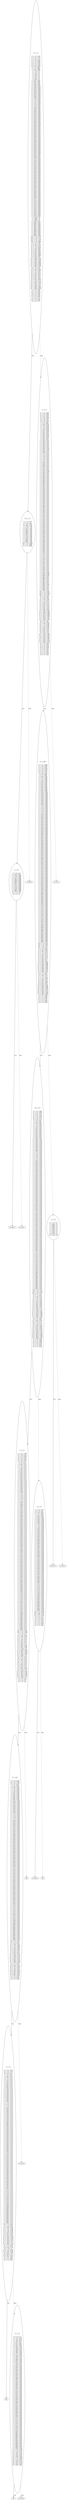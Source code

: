 digraph {
0 [label="s2 <= 1.5
--------------

s1 <= 1.0 : 0.787
s1 <= 2.5 : 0.819
s1 <= 3.5 : 0.777
s1 <= 4.5 : 0.797
s1 <= 5.5 : 0.769
s1 <= 6.5 : 0.897
s2 <= 1.5 : 0.568
s2 <= 3.5 : 0.702
s2 <= 4.5 : 0.823
s2 <= 5.5 : 0.824
s2 <= 6.5 : 0.897
t <= 0.5 : 0.897
t <= 1.5 : 0.898
t <= 39.0 : 0.899
t <= 76.5 : 0.9
t <= 77.5 : 0.9
t <= 78.5 : 0.9
t <= 79.5 : 0.9
t <= 80.5 : 0.9
t <= 81.5 : 0.9
t <= 82.5 : 0.9
t <= 83.5 : 0.9
t <= 84.5 : 0.9
t <= 85.5 : 0.901
t <= 86.5 : 0.901
t <= 87.5 : 0.901
t <= 88.5 : 0.901
t <= 89.5 : 0.901
t <= 124.5 : 0.901
t <= 159.5 : 0.901
t <= 160.5 : 0.902
t <= 161.5 : 0.902
t <= 162.5 : 0.902
t <= 163.5 : 0.902
t <= 164.5 : 0.902
t <= 165.5 : 0.902
t <= 166.5 : 0.902
t <= 167.5 : 0.903
t <= 168.5 : 0.903
t <= 169.5 : 0.903
t <= 170.5 : 0.902
t <= 171.5 : 0.902
t <= 172.5 : 0.902
t <= 173.5 : 0.902
t <= 174.5 : 0.903
t <= 175.5 : 0.903
t <= 176.5 : 0.901
t <= 177.5 : 0.901
t <= 212.0 : 0.901
t <= 246.5 : 0.901
t <= 247.5 : 0.901
t <= 248.5 : 0.902
t <= 249.5 : 0.902
t <= 250.5 : 0.902
t <= 251.5 : 0.902
t <= 252.5 : 0.902
t <= 253.5 : 0.902
t <= 254.5 : 0.902
t <= 255.5 : 0.903
t <= 256.5 : 0.903
t <= 257.5 : 0.903
t <= 258.5 : 0.902
t <= 259.5 : 0.902
t <= 260.5 : 0.903
t <= 261.5 : 0.903
t <= 262.5 : 0.903
t <= 263.5 : 0.903
t <= 264.5 : 0.901
t <= 265.5 : 0.901
t <= 297.5 : 0.902
t <= 329.5 : 0.902
t <= 330.5 : 0.902
t <= 331.5 : 0.902
t <= 332.5 : 0.902
t <= 333.5 : 0.902
t <= 334.5 : 0.902
t <= 335.5 : 0.902
t <= 336.5 : 0.902
t <= 337.5 : 0.903
t <= 338.5 : 0.903
t <= 339.5 : 0.903
t <= 340.5 : 0.902
t <= 341.5 : 0.902
t <= 342.5 : 0.902
t <= 343.5 : 0.903
t <= 344.5 : 0.903
t <= 345.5 : 0.903
t <= 346.5 : 0.902
t <= 347.5 : 0.902
t <= 348.5 : 0.902
t <= 349.5 : 0.903
t <= 350.5 : 0.903
t <= 351.5 : 0.903
t <= 352.5 : 0.901
t <= 353.5 : 0.901
t <= 385.0 : 0.901
t <= 416.5 : 0.901
t <= 417.5 : 0.902
t <= 418.5 : 0.902
t <= 419.5 : 0.902
t <= 420.5 : 0.902
t <= 421.5 : 0.902
t <= 422.5 : 0.902
t <= 423.5 : 0.903
t <= 424.5 : 0.903
t <= 425.5 : 0.903
t <= 426.5 : 0.903
t <= 427.5 : 0.903
t <= 428.5 : 0.903
t <= 429.5 : 0.903
t <= 430.5 : 0.903
t <= 431.5 : 0.903
t <= 432.5 : 0.903
t <= 433.5 : 0.903
t <= 434.5 : 0.902
t <= 435.5 : 0.903
t <= 436.5 : 0.903
t <= 437.5 : 0.903
t <= 438.5 : 0.903
t <= 439.5 : 0.903
t <= 440.5 : 0.901
t <= 441.5 : 0.901
t <= 470.5 : 0.902
t <= 499.5 : 0.902
t <= 500.5 : 0.902
t <= 501.5 : 0.902
t <= 502.5 : 0.902
t <= 503.5 : 0.902
t <= 504.5 : 0.902
t <= 505.5 : 0.902
t <= 506.5 : 0.903
t <= 507.5 : 0.903
t <= 508.5 : 0.903
t <= 509.5 : 0.903
t <= 510.5 : 0.902
t <= 511.5 : 0.902
t <= 512.5 : 0.903
t <= 513.5 : 0.903
t <= 514.5 : 0.903
t <= 515.5 : 0.903
t <= 516.5 : 0.902
t <= 517.5 : 0.903
t <= 518.5 : 0.903
t <= 519.5 : 0.903
t <= 520.5 : 0.903
t <= 521.5 : 0.903
t <= 522.5 : 0.902
t <= 523.5 : 0.902
t <= 524.5 : 0.902
t <= 525.5 : 0.902
t <= 526.5 : 0.902
t <= 527.5 : 0.902
t <= 528.5 : 0.9
t <= 529.5 : 0.9
t <= 558.0 : 0.9
t <= 586.5 : 0.9
t <= 587.5 : 0.901
t <= 588.5 : 0.901
t <= 589.5 : 0.901
t <= 590.5 : 0.902
t <= 591.5 : 0.902
t <= 592.5 : 0.902
t <= 593.5 : 0.902
t <= 594.5 : 0.903
t <= 595.5 : 0.902
t <= 596.5 : 0.903
t <= 597.5 : 0.903
t <= 598.5 : 0.902
t <= 599.5 : 0.902
t <= 600.5 : 0.903
w12 <= 0.5 : 0.706
w12 <= 2.0 : 0.757
w12 <= 4.0 : 0.702
w21 <= 0.5 : 0.795
w21 <= 2.0 : 0.852
w21 <= 4.0 : 0.859
x1 <= 0.5 : 0.736
x1 <= 1.5 : 0.755
x1 <= 39.0 : 0.769
x1 <= 76.5 : 0.813
x1 <= 77.5 : 0.819
x1 <= 78.5 : 0.825
x1 <= 79.5 : 0.831
x1 <= 80.5 : 0.835
x1 <= 81.5 : 0.839
x1 <= 82.5 : 0.843
x1 <= 83.5 : 0.846
x1 <= 84.5 : 0.849
x1 <= 85.5 : 0.868
x1 <= 86.5 : 0.87
x1 <= 123.0 : 0.872
x1 <= 159.5 : 0.876
x1 <= 160.5 : 0.879
x1 <= 161.5 : 0.881
x1 <= 162.5 : 0.883
x1 <= 163.5 : 0.883
x1 <= 164.5 : 0.882
x1 <= 165.5 : 0.878
x1 <= 166.5 : 0.855
x2 <= 0.5 : 0.751
x2 <= 1.5 : 0.761
x2 <= 39.0 : 0.768
x2 <= 76.5 : 0.808
x2 <= 77.5 : 0.812
x2 <= 78.5 : 0.814
x2 <= 79.5 : 0.815
x2 <= 80.5 : 0.815
x2 <= 81.5 : 0.815
x2 <= 82.5 : 0.814
x2 <= 83.5 : 0.811
x2 <= 84.5 : 0.808
x2 <= 122.0 : 0.873
x2 <= 159.5 : 0.875
x2 <= 160.5 : 0.875
x2 <= 161.5 : 0.875
x2 <= 162.5 : 0.873
x2 <= 163.5 : 0.87
x2 <= 164.5 : 0.865
x2 <= 165.5 : 0.854
x2 <= 166.5 : 0.818
y1 <= 0.5 : 0.835
y1 <= 1.5 : 0.83
y1 <= 2.5 : 0.792
y2 <= 0.5 : 0.835
y2 <= 1.5 : 0.83
y2 <= 2.5 : 0.792
z1 <= 0.5 : 0.801
z1 <= 1.5 : 0.794
z1 <= 2.5 : 0.71
z2 <= 0.5 : 0.801
z2 <= 1.5 : 0.794
z2 <= 2.5 : 0.71"];
1 [label="w12 <= 2.5
--------------

s1 <= 1.0 : 0.676
s1 <= 2.5 : 1.0
s1 <= 4.5 : 0.698
t <= 44.0 : 1.475
t <= 129.0 : 1.488
t <= 173.0 : 1.49
t <= 217.0 : 1.491
t <= 261.0 : 1.491
t <= 302.0 : 1.492
t <= 343.0 : 1.492
t <= 349.0 : 1.492
t <= 390.0 : 1.492
t <= 431.0 : 1.492
t <= 437.0 : 1.492
t <= 475.0 : 1.492
t <= 513.0 : 1.492
t <= 519.0 : 1.492
t <= 525.0 : 1.492
t <= 563.0 : 1.492
t <= 599.5 : 1.492
w12 <= 2.5 : 0.493
w21 <= 0.5 : 0.698
z1 <= 1.5 : 0.698
z2 <= 1.5 : 0.698"];
2 [label="s1 <= 3.0
--------------

s1 <= 3.0 : 0.0
t <= 44.0 : 0.971
t <= 129.0 : 0.993
t <= 173.0 : 0.996
t <= 217.0 : 0.997
t <= 261.0 : 0.998
t <= 302.0 : 0.998
t <= 343.0 : 0.998
t <= 349.0 : 0.999
t <= 390.0 : 0.999
t <= 431.0 : 0.999
t <= 437.0 : 0.999
t <= 475.0 : 0.999
t <= 513.0 : 0.999
t <= 519.0 : 0.999
t <= 525.0 : 0.999
t <= 563.0 : 0.999
t <= 599.5 : 0.999
w21 <= 0.5 : 0.0
z1 <= 1.5 : 0.0
z2 <= 1.5 : 0.0"];
3 [label="snd_idle12"];
2 -> 3 [label="True"];
4 [label="rec_req21"];
2 -> 4 [style="dashed", label="False"];
1 -> 2 [label="True"];
5 [label="rec_idle12"];
1 -> 5 [style="dashed", label="False"];
0 -> 1 [label="True"];
6 [label="y1 <= 2.5
--------------

s1 <= 2.5 : 0.495
s1 <= 3.5 : 0.467
s1 <= 4.5 : 0.464
s1 <= 5.5 : 0.417
s1 <= 6.5 : 0.504
s2 <= 3.5 : 0.496
s2 <= 4.5 : 0.49
s2 <= 5.5 : 0.45
s2 <= 6.5 : 0.504
t <= 0.5 : 0.507
t <= 1.5 : 0.506
t <= 39.0 : 0.506
t <= 76.5 : 0.506
t <= 77.5 : 0.506
t <= 78.5 : 0.506
t <= 79.5 : 0.506
t <= 80.5 : 0.506
t <= 81.5 : 0.506
t <= 82.5 : 0.505
t <= 83.5 : 0.505
t <= 84.5 : 0.505
t <= 85.5 : 0.506
t <= 86.5 : 0.506
t <= 87.5 : 0.506
t <= 88.5 : 0.507
t <= 89.5 : 0.507
t <= 124.5 : 0.507
t <= 159.5 : 0.507
t <= 160.5 : 0.507
t <= 161.5 : 0.507
t <= 162.5 : 0.507
t <= 163.5 : 0.507
t <= 164.5 : 0.507
t <= 165.5 : 0.507
t <= 166.5 : 0.506
t <= 167.5 : 0.507
t <= 168.5 : 0.507
t <= 169.5 : 0.507
t <= 170.5 : 0.507
t <= 171.5 : 0.507
t <= 172.5 : 0.507
t <= 173.5 : 0.507
t <= 174.5 : 0.507
t <= 175.5 : 0.507
t <= 176.5 : 0.507
t <= 177.5 : 0.507
t <= 212.0 : 0.507
t <= 246.5 : 0.507
t <= 247.5 : 0.507
t <= 248.5 : 0.507
t <= 249.5 : 0.507
t <= 250.5 : 0.507
t <= 251.5 : 0.507
t <= 252.5 : 0.507
t <= 253.5 : 0.507
t <= 254.5 : 0.506
t <= 255.5 : 0.507
t <= 256.5 : 0.507
t <= 257.5 : 0.507
t <= 258.5 : 0.507
t <= 259.5 : 0.507
t <= 260.5 : 0.507
t <= 261.5 : 0.507
t <= 262.5 : 0.507
t <= 263.5 : 0.507
t <= 264.5 : 0.507
t <= 265.5 : 0.507
t <= 297.5 : 0.507
t <= 329.5 : 0.507
t <= 330.5 : 0.507
t <= 331.5 : 0.507
t <= 332.5 : 0.507
t <= 333.5 : 0.507
t <= 334.5 : 0.507
t <= 335.5 : 0.507
t <= 336.5 : 0.507
t <= 337.5 : 0.507
t <= 338.5 : 0.507
t <= 339.5 : 0.507
t <= 340.5 : 0.507
t <= 341.5 : 0.507
t <= 342.5 : 0.507
t <= 343.5 : 0.507
t <= 344.5 : 0.507
t <= 345.5 : 0.507
t <= 346.5 : 0.507
t <= 347.5 : 0.507
t <= 348.5 : 0.507
t <= 349.5 : 0.507
t <= 350.5 : 0.507
t <= 351.5 : 0.507
t <= 352.5 : 0.507
t <= 353.5 : 0.507
t <= 385.0 : 0.507
t <= 416.5 : 0.507
t <= 417.5 : 0.507
t <= 418.5 : 0.507
t <= 419.5 : 0.507
t <= 420.5 : 0.507
t <= 421.5 : 0.507
t <= 422.5 : 0.507
t <= 423.5 : 0.507
t <= 424.5 : 0.507
t <= 425.5 : 0.507
t <= 426.5 : 0.507
t <= 427.5 : 0.507
t <= 428.5 : 0.507
t <= 429.5 : 0.507
t <= 430.5 : 0.507
t <= 431.5 : 0.507
t <= 432.5 : 0.507
t <= 433.5 : 0.507
t <= 434.5 : 0.507
t <= 435.5 : 0.507
t <= 436.5 : 0.507
t <= 437.5 : 0.507
t <= 438.5 : 0.507
t <= 439.5 : 0.507
t <= 440.5 : 0.507
t <= 441.5 : 0.507
t <= 470.5 : 0.507
t <= 499.5 : 0.507
t <= 500.5 : 0.507
t <= 501.5 : 0.507
t <= 502.5 : 0.507
t <= 503.5 : 0.507
t <= 504.5 : 0.507
t <= 505.5 : 0.507
t <= 506.5 : 0.507
t <= 507.5 : 0.507
t <= 508.5 : 0.507
t <= 509.5 : 0.507
t <= 510.5 : 0.507
t <= 511.5 : 0.507
t <= 512.5 : 0.507
t <= 513.5 : 0.507
t <= 514.5 : 0.507
t <= 515.5 : 0.507
t <= 516.5 : 0.507
t <= 517.5 : 0.507
t <= 518.5 : 0.507
t <= 519.5 : 0.507
t <= 520.5 : 0.507
t <= 521.5 : 0.507
t <= 522.5 : 0.507
t <= 523.5 : 0.507
t <= 524.5 : 0.507
t <= 525.5 : 0.507
t <= 526.5 : 0.507
t <= 527.5 : 0.507
t <= 528.5 : 0.506
t <= 529.5 : 0.506
t <= 558.0 : 0.506
t <= 586.5 : 0.506
t <= 587.5 : 0.507
t <= 588.5 : 0.507
t <= 589.5 : 0.507
t <= 590.5 : 0.507
t <= 591.5 : 0.507
t <= 592.5 : 0.507
t <= 593.5 : 0.507
t <= 594.5 : 0.507
t <= 595.5 : 0.506
t <= 596.5 : 0.507
t <= 597.5 : 0.507
t <= 598.5 : 0.507
t <= 599.5 : 0.507
t <= 600.5 : 0.507
w12 <= 0.5 : 0.391
w12 <= 2.0 : 0.504
w21 <= 0.5 : 0.446
w21 <= 2.0 : 0.476
w21 <= 4.0 : 0.481
x1 <= 0.5 : 0.424
x1 <= 1.5 : 0.428
x1 <= 39.0 : 0.43
x1 <= 76.5 : 0.469
x1 <= 77.5 : 0.471
x1 <= 78.5 : 0.473
x1 <= 79.5 : 0.474
x1 <= 80.5 : 0.475
x1 <= 81.5 : 0.476
x1 <= 82.5 : 0.476
x1 <= 83.5 : 0.476
x1 <= 84.5 : 0.475
x1 <= 85.5 : 0.493
x1 <= 86.5 : 0.493
x1 <= 123.0 : 0.494
x1 <= 159.5 : 0.495
x1 <= 160.5 : 0.496
x1 <= 161.5 : 0.496
x1 <= 162.5 : 0.495
x1 <= 163.5 : 0.493
x1 <= 164.5 : 0.49
x1 <= 165.5 : 0.484
x1 <= 166.5 : 0.457
x2 <= 0.5 : 0.447
x2 <= 1.5 : 0.441
x2 <= 39.0 : 0.434
x2 <= 76.5 : 0.466
x2 <= 77.5 : 0.463
x2 <= 78.5 : 0.459
x2 <= 79.5 : 0.455
x2 <= 80.5 : 0.452
x2 <= 81.5 : 0.447
x2 <= 82.5 : 0.442
x2 <= 83.5 : 0.437
x2 <= 84.5 : 0.43
x2 <= 122.0 : 0.496
x2 <= 159.5 : 0.495
x2 <= 160.5 : 0.493
x2 <= 161.5 : 0.49
x2 <= 162.5 : 0.486
x2 <= 163.5 : 0.481
x2 <= 164.5 : 0.473
x2 <= 165.5 : 0.459
x2 <= 166.5 : 0.418
y1 <= 0.5 : 0.444
y1 <= 1.5 : 0.435
y1 <= 2.5 : 0.39
y2 <= 0.5 : 0.444
y2 <= 1.5 : 0.435
y2 <= 2.5 : 0.39
z1 <= 0.5 : 0.451
z1 <= 1.5 : 0.447
z1 <= 2.5 : 0.39
z2 <= 0.5 : 0.451
z2 <= 1.5 : 0.447
z2 <= 2.5 : 0.39"];
7 [label="x2 <= 166.5
--------------

s1 <= 2.5 : 0.386
s1 <= 3.5 : 0.363
s1 <= 4.5 : 0.367
s1 <= 5.5 : 0.334
s1 <= 6.5 : 0.393
s2 <= 3.5 : 0.387
s2 <= 4.5 : 0.394
s2 <= 5.5 : 0.37
s2 <= 6.5 : 0.393
t <= 0.5 : 0.396
t <= 1.5 : 0.396
t <= 39.0 : 0.395
t <= 76.5 : 0.396
t <= 77.5 : 0.396
t <= 78.5 : 0.396
t <= 79.5 : 0.395
t <= 80.5 : 0.395
t <= 81.5 : 0.395
t <= 82.5 : 0.395
t <= 83.5 : 0.395
t <= 84.5 : 0.395
t <= 85.5 : 0.396
t <= 86.5 : 0.396
t <= 87.5 : 0.396
t <= 88.5 : 0.396
t <= 89.5 : 0.396
t <= 124.5 : 0.396
t <= 159.5 : 0.396
t <= 160.5 : 0.396
t <= 161.5 : 0.396
t <= 162.5 : 0.396
t <= 163.5 : 0.396
t <= 164.5 : 0.396
t <= 165.5 : 0.396
t <= 166.5 : 0.396
t <= 167.5 : 0.396
t <= 168.5 : 0.396
t <= 169.5 : 0.396
t <= 170.5 : 0.396
t <= 171.5 : 0.396
t <= 172.5 : 0.396
t <= 173.5 : 0.396
t <= 174.5 : 0.396
t <= 175.5 : 0.396
t <= 176.5 : 0.396
t <= 177.5 : 0.396
t <= 212.0 : 0.396
t <= 246.5 : 0.396
t <= 247.5 : 0.396
t <= 248.5 : 0.396
t <= 249.5 : 0.396
t <= 250.5 : 0.396
t <= 251.5 : 0.396
t <= 252.5 : 0.396
t <= 253.5 : 0.396
t <= 254.5 : 0.396
t <= 255.5 : 0.396
t <= 256.5 : 0.396
t <= 257.5 : 0.396
t <= 258.5 : 0.396
t <= 259.5 : 0.396
t <= 260.5 : 0.396
t <= 261.5 : 0.396
t <= 262.5 : 0.396
t <= 263.5 : 0.396
t <= 264.5 : 0.396
t <= 265.5 : 0.396
t <= 297.5 : 0.396
t <= 329.5 : 0.396
t <= 330.5 : 0.396
t <= 331.5 : 0.396
t <= 332.5 : 0.396
t <= 333.5 : 0.396
t <= 334.5 : 0.396
t <= 335.5 : 0.396
t <= 336.5 : 0.396
t <= 337.5 : 0.396
t <= 338.5 : 0.396
t <= 339.5 : 0.396
t <= 340.5 : 0.396
t <= 341.5 : 0.396
t <= 342.5 : 0.396
t <= 343.5 : 0.396
t <= 344.5 : 0.396
t <= 345.5 : 0.396
t <= 346.5 : 0.396
t <= 347.5 : 0.396
t <= 348.5 : 0.396
t <= 349.5 : 0.396
t <= 350.5 : 0.396
t <= 351.5 : 0.396
t <= 352.5 : 0.396
t <= 353.5 : 0.396
t <= 385.0 : 0.396
t <= 416.5 : 0.396
t <= 417.5 : 0.396
t <= 418.5 : 0.396
t <= 419.5 : 0.396
t <= 420.5 : 0.396
t <= 421.5 : 0.396
t <= 422.5 : 0.396
t <= 423.5 : 0.396
t <= 424.5 : 0.396
t <= 425.5 : 0.396
t <= 426.5 : 0.396
t <= 427.5 : 0.396
t <= 428.5 : 0.396
t <= 429.5 : 0.396
t <= 430.5 : 0.396
t <= 431.5 : 0.396
t <= 432.5 : 0.396
t <= 433.5 : 0.396
t <= 434.5 : 0.396
t <= 435.5 : 0.396
t <= 436.5 : 0.396
t <= 437.5 : 0.396
t <= 438.5 : 0.396
t <= 439.5 : 0.396
t <= 440.5 : 0.396
t <= 441.5 : 0.396
t <= 470.5 : 0.396
t <= 499.5 : 0.396
t <= 500.5 : 0.396
t <= 501.5 : 0.396
t <= 502.5 : 0.396
t <= 503.5 : 0.396
t <= 504.5 : 0.396
t <= 505.5 : 0.396
t <= 506.5 : 0.396
t <= 507.5 : 0.396
t <= 508.5 : 0.396
t <= 509.5 : 0.396
t <= 510.5 : 0.396
t <= 511.5 : 0.396
t <= 512.5 : 0.396
t <= 513.5 : 0.396
t <= 514.5 : 0.396
t <= 515.5 : 0.396
t <= 516.5 : 0.396
t <= 517.5 : 0.396
t <= 518.5 : 0.396
t <= 519.5 : 0.396
t <= 520.5 : 0.396
t <= 521.5 : 0.396
t <= 522.5 : 0.396
t <= 523.5 : 0.396
t <= 524.5 : 0.396
t <= 525.5 : 0.396
t <= 526.5 : 0.396
t <= 527.5 : 0.396
t <= 528.5 : 0.396
t <= 529.5 : 0.396
t <= 558.0 : 0.396
t <= 586.5 : 0.396
t <= 587.5 : 0.396
t <= 588.5 : 0.396
t <= 589.5 : 0.396
t <= 590.5 : 0.396
t <= 591.5 : 0.396
t <= 592.5 : 0.396
t <= 593.5 : 0.396
t <= 594.5 : 0.396
t <= 595.5 : 0.396
t <= 596.5 : 0.396
t <= 597.5 : 0.396
t <= 598.5 : 0.396
t <= 599.5 : 0.396
t <= 600.5 : 0.396
w12 <= 0.5 : 0.321
w12 <= 2.0 : 0.393
w21 <= 0.5 : 0.36
w21 <= 2.0 : 0.371
w21 <= 4.0 : 0.375
x1 <= 0.5 : 0.336
x1 <= 1.5 : 0.336
x1 <= 39.0 : 0.335
x1 <= 76.5 : 0.372
x1 <= 77.5 : 0.373
x1 <= 78.5 : 0.374
x1 <= 79.5 : 0.374
x1 <= 80.5 : 0.374
x1 <= 81.5 : 0.374
x1 <= 82.5 : 0.373
x1 <= 83.5 : 0.372
x1 <= 84.5 : 0.37
x1 <= 85.5 : 0.387
x1 <= 86.5 : 0.388
x1 <= 123.0 : 0.388
x1 <= 159.5 : 0.388
x1 <= 160.5 : 0.388
x1 <= 161.5 : 0.387
x1 <= 162.5 : 0.386
x1 <= 163.5 : 0.384
x1 <= 164.5 : 0.38
x1 <= 165.5 : 0.373
x1 <= 166.5 : 0.345
x2 <= 0.5 : 0.361
x2 <= 1.5 : 0.352
x2 <= 39.0 : 0.341
x2 <= 76.5 : 0.37
x2 <= 77.5 : 0.365
x2 <= 78.5 : 0.359
x2 <= 79.5 : 0.355
x2 <= 80.5 : 0.35
x2 <= 81.5 : 0.344
x2 <= 82.5 : 0.338
x2 <= 83.5 : 0.331
x2 <= 84.5 : 0.324
x2 <= 122.0 : 0.391
x2 <= 159.5 : 0.388
x2 <= 160.5 : 0.386
x2 <= 161.5 : 0.382
x2 <= 162.5 : 0.378
x2 <= 163.5 : 0.372
x2 <= 164.5 : 0.363
x2 <= 165.5 : 0.348
x2 <= 166.5 : 0.306
y1 <= 0.5 : 0.388
y1 <= 1.5 : 0.392
y2 <= 0.5 : 0.388
y2 <= 1.5 : 0.392
z1 <= 0.5 : 0.374
z1 <= 1.5 : 0.386
z2 <= 0.5 : 0.374
z2 <= 1.5 : 0.386"];
8 [label="w12 <= 0.5
--------------

s1 <= 2.5 : 0.285
s1 <= 3.5 : 0.269
s1 <= 4.5 : 0.247
s1 <= 5.5 : 0.253
s1 <= 6.5 : 0.29
s2 <= 3.5 : 0.285
s2 <= 4.5 : 0.278
s2 <= 5.5 : 0.274
s2 <= 6.5 : 0.29
t <= 0.5 : 0.291
t <= 1.5 : 0.291
t <= 39.0 : 0.291
t <= 76.5 : 0.291
t <= 77.5 : 0.291
t <= 78.5 : 0.291
t <= 79.5 : 0.291
t <= 80.5 : 0.291
t <= 81.5 : 0.291
t <= 82.5 : 0.291
t <= 83.5 : 0.291
t <= 84.5 : 0.291
t <= 85.5 : 0.291
t <= 86.5 : 0.291
t <= 87.5 : 0.291
t <= 88.5 : 0.291
t <= 89.5 : 0.291
t <= 124.5 : 0.291
t <= 159.5 : 0.292
t <= 160.5 : 0.292
t <= 161.5 : 0.292
t <= 162.5 : 0.292
t <= 163.5 : 0.292
t <= 164.5 : 0.291
t <= 165.5 : 0.291
t <= 166.5 : 0.292
t <= 167.5 : 0.292
t <= 168.5 : 0.292
t <= 169.5 : 0.292
t <= 170.5 : 0.291
t <= 171.5 : 0.291
t <= 172.5 : 0.291
t <= 173.5 : 0.292
t <= 174.5 : 0.292
t <= 175.5 : 0.292
t <= 176.5 : 0.292
t <= 177.5 : 0.292
t <= 212.0 : 0.292
t <= 246.5 : 0.291
t <= 247.5 : 0.292
t <= 248.5 : 0.292
t <= 249.5 : 0.292
t <= 250.5 : 0.292
t <= 251.5 : 0.292
t <= 252.5 : 0.291
t <= 253.5 : 0.291
t <= 254.5 : 0.291
t <= 255.5 : 0.291
t <= 256.5 : 0.291
t <= 257.5 : 0.292
t <= 258.5 : 0.292
t <= 259.5 : 0.292
t <= 260.5 : 0.292
t <= 261.5 : 0.291
t <= 262.5 : 0.291
t <= 263.5 : 0.291
t <= 264.5 : 0.291
t <= 265.5 : 0.291
t <= 297.5 : 0.291
t <= 329.5 : 0.292
t <= 330.5 : 0.292
t <= 331.5 : 0.292
t <= 332.5 : 0.292
t <= 333.5 : 0.292
t <= 334.5 : 0.291
t <= 335.5 : 0.292
t <= 336.5 : 0.292
t <= 337.5 : 0.292
t <= 338.5 : 0.292
t <= 339.5 : 0.292
t <= 340.5 : 0.292
t <= 341.5 : 0.292
t <= 342.5 : 0.291
t <= 343.5 : 0.292
t <= 344.5 : 0.292
t <= 345.5 : 0.292
t <= 346.5 : 0.292
t <= 347.5 : 0.292
t <= 348.5 : 0.292
t <= 349.5 : 0.292
t <= 350.5 : 0.292
t <= 351.5 : 0.292
t <= 352.5 : 0.292
t <= 353.5 : 0.292
t <= 385.0 : 0.292
t <= 416.5 : 0.292
t <= 417.5 : 0.292
t <= 418.5 : 0.292
t <= 419.5 : 0.292
t <= 420.5 : 0.292
t <= 421.5 : 0.292
t <= 422.5 : 0.292
t <= 423.5 : 0.292
t <= 424.5 : 0.292
t <= 425.5 : 0.291
t <= 426.5 : 0.292
t <= 427.5 : 0.292
t <= 428.5 : 0.292
t <= 429.5 : 0.292
t <= 430.5 : 0.292
t <= 431.5 : 0.291
t <= 432.5 : 0.291
t <= 433.5 : 0.292
t <= 434.5 : 0.292
t <= 435.5 : 0.292
t <= 436.5 : 0.292
t <= 437.5 : 0.291
t <= 438.5 : 0.291
t <= 439.5 : 0.291
t <= 440.5 : 0.291
t <= 441.5 : 0.291
t <= 470.5 : 0.291
t <= 499.5 : 0.291
t <= 500.5 : 0.291
t <= 501.5 : 0.291
t <= 502.5 : 0.291
t <= 503.5 : 0.292
t <= 504.5 : 0.291
t <= 505.5 : 0.292
t <= 506.5 : 0.292
t <= 507.5 : 0.292
t <= 508.5 : 0.292
t <= 509.5 : 0.292
t <= 510.5 : 0.292
t <= 511.5 : 0.292
t <= 512.5 : 0.292
t <= 513.5 : 0.292
t <= 514.5 : 0.292
t <= 515.5 : 0.292
t <= 516.5 : 0.292
t <= 517.5 : 0.292
t <= 518.5 : 0.292
t <= 519.5 : 0.292
t <= 520.5 : 0.292
t <= 521.5 : 0.292
t <= 522.5 : 0.292
t <= 523.5 : 0.292
t <= 524.5 : 0.292
t <= 525.5 : 0.291
t <= 526.5 : 0.291
t <= 527.5 : 0.291
t <= 528.5 : 0.291
t <= 529.5 : 0.291
t <= 558.0 : 0.291
t <= 586.5 : 0.291
t <= 587.5 : 0.291
t <= 588.5 : 0.291
t <= 589.5 : 0.292
t <= 590.5 : 0.292
t <= 591.5 : 0.292
t <= 592.5 : 0.291
t <= 593.5 : 0.292
t <= 594.5 : 0.292
t <= 595.5 : 0.291
t <= 596.5 : 0.291
t <= 597.5 : 0.291
t <= 598.5 : 0.291
t <= 599.5 : 0.292
t <= 600.5 : 0.292
w12 <= 0.5 : 0.247
w12 <= 2.0 : 0.29
w21 <= 0.5 : 0.266
w21 <= 2.0 : 0.274
w21 <= 4.0 : 0.277
x1 <= 0.5 : 0.253
x1 <= 1.5 : 0.252
x1 <= 39.0 : 0.25
x1 <= 76.5 : 0.279
x1 <= 77.5 : 0.28
x1 <= 78.5 : 0.281
x1 <= 79.5 : 0.281
x1 <= 80.5 : 0.282
x1 <= 81.5 : 0.282
x1 <= 82.5 : 0.282
x1 <= 83.5 : 0.282
x1 <= 84.5 : 0.281
x1 <= 85.5 : 0.276
x1 <= 86.5 : 0.277
x1 <= 123.0 : 0.278
x1 <= 159.5 : 0.28
x1 <= 160.5 : 0.282
x1 <= 161.5 : 0.284
x1 <= 162.5 : 0.286
x1 <= 163.5 : 0.287
x1 <= 164.5 : 0.289
x1 <= 165.5 : 0.29
x2 <= 0.5 : 0.268
x2 <= 1.5 : 0.261
x2 <= 39.0 : 0.253
x2 <= 76.5 : 0.277
x2 <= 77.5 : 0.275
x2 <= 78.5 : 0.272
x2 <= 79.5 : 0.27
x2 <= 80.5 : 0.268
x2 <= 81.5 : 0.265
x2 <= 82.5 : 0.262
x2 <= 83.5 : 0.258
x2 <= 84.5 : 0.254
x2 <= 122.0 : 0.278
x2 <= 159.5 : 0.28
x2 <= 160.5 : 0.282
x2 <= 161.5 : 0.284
x2 <= 162.5 : 0.286
x2 <= 163.5 : 0.287
x2 <= 164.5 : 0.289
x2 <= 165.5 : 0.29
y1 <= 0.5 : 0.286
y1 <= 1.5 : 0.289
y2 <= 0.5 : 0.286
y2 <= 1.5 : 0.289
z1 <= 0.5 : 0.276
z1 <= 1.5 : 0.284
z2 <= 0.5 : 0.276
z2 <= 1.5 : 0.284"];
9 [label="s1 <= 4.5
--------------

s1 <= 2.5 : 0.206
s1 <= 3.5 : 0.191
s1 <= 4.5 : 0.182
s1 <= 5.5 : 0.205
s2 <= 3.5 : 0.207
s2 <= 4.5 : 0.212
s2 <= 5.5 : 0.202
s2 <= 6.5 : 0.211
t <= 0.5 : 0.212
t <= 1.5 : 0.212
t <= 39.0 : 0.212
t <= 76.5 : 0.212
t <= 77.5 : 0.212
t <= 78.5 : 0.212
t <= 79.5 : 0.212
t <= 80.5 : 0.212
t <= 81.5 : 0.212
t <= 82.5 : 0.212
t <= 83.5 : 0.212
t <= 84.5 : 0.212
t <= 85.5 : 0.212
t <= 86.5 : 0.212
t <= 87.5 : 0.212
t <= 88.5 : 0.212
t <= 89.5 : 0.212
t <= 124.5 : 0.212
t <= 159.5 : 0.212
t <= 160.5 : 0.212
t <= 161.5 : 0.212
t <= 162.5 : 0.212
t <= 163.5 : 0.212
t <= 164.5 : 0.212
t <= 165.5 : 0.212
t <= 166.5 : 0.212
t <= 167.5 : 0.212
t <= 168.5 : 0.212
t <= 169.5 : 0.212
t <= 170.5 : 0.212
t <= 171.5 : 0.212
t <= 172.5 : 0.212
t <= 173.5 : 0.212
t <= 174.5 : 0.212
t <= 175.5 : 0.212
t <= 176.5 : 0.212
t <= 177.5 : 0.212
t <= 212.0 : 0.212
t <= 246.5 : 0.212
t <= 247.5 : 0.212
t <= 248.5 : 0.212
t <= 249.5 : 0.212
t <= 250.5 : 0.212
t <= 251.5 : 0.212
t <= 252.5 : 0.212
t <= 253.5 : 0.212
t <= 254.5 : 0.212
t <= 255.5 : 0.212
t <= 256.5 : 0.212
t <= 257.5 : 0.212
t <= 258.5 : 0.212
t <= 259.5 : 0.212
t <= 260.5 : 0.212
t <= 261.5 : 0.212
t <= 262.5 : 0.212
t <= 263.5 : 0.212
t <= 264.5 : 0.212
t <= 265.5 : 0.212
t <= 297.5 : 0.212
t <= 329.5 : 0.212
t <= 330.5 : 0.212
t <= 331.5 : 0.212
t <= 332.5 : 0.212
t <= 333.5 : 0.212
t <= 334.5 : 0.212
t <= 335.5 : 0.212
t <= 336.5 : 0.212
t <= 337.5 : 0.212
t <= 338.5 : 0.212
t <= 339.5 : 0.212
t <= 340.5 : 0.212
t <= 341.5 : 0.212
t <= 342.5 : 0.212
t <= 343.5 : 0.212
t <= 344.5 : 0.212
t <= 345.5 : 0.212
t <= 346.5 : 0.212
t <= 347.5 : 0.212
t <= 348.5 : 0.212
t <= 349.5 : 0.212
t <= 350.5 : 0.212
t <= 351.5 : 0.212
t <= 352.5 : 0.212
t <= 353.5 : 0.212
t <= 385.0 : 0.212
t <= 416.5 : 0.212
t <= 417.5 : 0.212
t <= 418.5 : 0.212
t <= 419.5 : 0.212
t <= 420.5 : 0.212
t <= 421.5 : 0.212
t <= 422.5 : 0.212
t <= 423.5 : 0.212
t <= 424.5 : 0.212
t <= 425.5 : 0.212
t <= 426.5 : 0.212
t <= 427.5 : 0.212
t <= 428.5 : 0.212
t <= 429.5 : 0.212
t <= 430.5 : 0.212
t <= 431.5 : 0.212
t <= 432.5 : 0.212
t <= 433.5 : 0.212
t <= 434.5 : 0.212
t <= 435.5 : 0.212
t <= 436.5 : 0.212
t <= 437.5 : 0.212
t <= 438.5 : 0.212
t <= 439.5 : 0.212
t <= 440.5 : 0.212
t <= 441.5 : 0.212
t <= 470.5 : 0.212
t <= 499.5 : 0.212
t <= 500.5 : 0.212
t <= 501.5 : 0.212
t <= 502.5 : 0.212
t <= 503.5 : 0.212
t <= 504.5 : 0.212
t <= 505.5 : 0.212
t <= 506.5 : 0.212
t <= 507.5 : 0.212
t <= 508.5 : 0.212
t <= 509.5 : 0.212
t <= 510.5 : 0.212
t <= 511.5 : 0.212
t <= 512.5 : 0.212
t <= 513.5 : 0.212
t <= 514.5 : 0.212
t <= 515.5 : 0.212
t <= 516.5 : 0.212
t <= 517.5 : 0.212
t <= 518.5 : 0.212
t <= 519.5 : 0.212
t <= 520.5 : 0.212
t <= 521.5 : 0.212
t <= 522.5 : 0.212
t <= 523.5 : 0.212
t <= 524.5 : 0.212
t <= 525.5 : 0.212
t <= 526.5 : 0.212
t <= 527.5 : 0.212
t <= 528.5 : 0.212
t <= 529.5 : 0.212
t <= 558.0 : 0.212
t <= 586.5 : 0.212
t <= 587.5 : 0.212
t <= 588.5 : 0.212
t <= 589.5 : 0.212
t <= 590.5 : 0.212
t <= 591.5 : 0.212
t <= 592.5 : 0.212
t <= 593.5 : 0.212
t <= 594.5 : 0.212
t <= 595.5 : 0.212
t <= 596.5 : 0.212
t <= 597.5 : 0.212
t <= 598.5 : 0.212
t <= 599.5 : 0.212
t <= 600.5 : 0.212
w21 <= 0.5 : 0.193
w21 <= 2.0 : 0.196
w21 <= 4.0 : 0.199
x1 <= 0.5 : 0.2
x1 <= 1.5 : 0.194
x1 <= 39.0 : 0.188
x1 <= 76.5 : 0.212
x1 <= 77.5 : 0.212
x1 <= 78.5 : 0.212
x1 <= 79.5 : 0.212
x1 <= 80.5 : 0.212
x1 <= 81.5 : 0.212
x1 <= 82.5 : 0.211
x1 <= 83.5 : 0.21
x1 <= 84.5 : 0.209
x1 <= 85.5 : 0.198
x1 <= 86.5 : 0.199
x1 <= 123.0 : 0.2
x1 <= 159.5 : 0.202
x1 <= 160.5 : 0.204
x1 <= 161.5 : 0.205
x1 <= 162.5 : 0.207
x1 <= 163.5 : 0.208
x1 <= 164.5 : 0.21
x1 <= 165.5 : 0.211
x2 <= 0.5 : 0.197
x2 <= 1.5 : 0.191
x2 <= 39.0 : 0.184
x2 <= 76.5 : 0.212
x2 <= 77.5 : 0.212
x2 <= 78.5 : 0.212
x2 <= 79.5 : 0.212
x2 <= 80.5 : 0.212
x2 <= 81.5 : 0.211
x2 <= 82.5 : 0.21
x2 <= 83.5 : 0.208
x2 <= 84.5 : 0.206
x2 <= 122.0 : 0.2
x2 <= 159.5 : 0.202
x2 <= 160.5 : 0.204
x2 <= 161.5 : 0.205
x2 <= 162.5 : 0.207
x2 <= 163.5 : 0.208
x2 <= 164.5 : 0.21
x2 <= 165.5 : 0.211
z1 <= 0.5 : 0.2
z1 <= 1.5 : 0.207
z2 <= 0.5 : 0.2
z2 <= 1.5 : 0.207"];
10 [label="x2 <= 84.5
--------------

s1 <= 2.5 : 0.313
s1 <= 3.5 : 0.236
s2 <= 4.5 : 0.335
s2 <= 5.5 : 0.315
t <= 0.5 : 0.336
t <= 1.5 : 0.335
t <= 39.0 : 0.334
t <= 76.5 : 0.336
t <= 77.5 : 0.336
t <= 78.5 : 0.336
t <= 79.5 : 0.336
t <= 80.5 : 0.336
t <= 81.5 : 0.336
t <= 82.5 : 0.336
t <= 83.5 : 0.336
t <= 84.5 : 0.336
t <= 86.5 : 0.336
t <= 88.5 : 0.336
t <= 89.5 : 0.336
t <= 124.5 : 0.336
t <= 159.5 : 0.336
t <= 160.5 : 0.336
t <= 161.5 : 0.336
t <= 162.5 : 0.336
t <= 163.5 : 0.336
t <= 164.5 : 0.336
t <= 165.5 : 0.336
t <= 166.5 : 0.336
t <= 167.5 : 0.336
t <= 168.5 : 0.336
t <= 169.5 : 0.336
t <= 170.5 : 0.336
t <= 171.5 : 0.336
t <= 172.5 : 0.336
t <= 174.5 : 0.336
t <= 176.5 : 0.336
t <= 177.5 : 0.336
t <= 212.0 : 0.336
t <= 246.5 : 0.336
t <= 247.5 : 0.336
t <= 248.5 : 0.336
t <= 249.5 : 0.336
t <= 250.5 : 0.336
t <= 251.5 : 0.336
t <= 252.5 : 0.336
t <= 253.5 : 0.336
t <= 254.5 : 0.336
t <= 255.5 : 0.336
t <= 256.5 : 0.336
t <= 257.5 : 0.336
t <= 258.5 : 0.336
t <= 259.5 : 0.336
t <= 260.5 : 0.336
t <= 262.5 : 0.336
t <= 264.5 : 0.336
t <= 265.5 : 0.336
t <= 297.5 : 0.336
t <= 329.5 : 0.336
t <= 330.5 : 0.336
t <= 331.5 : 0.336
t <= 332.5 : 0.336
t <= 333.5 : 0.336
t <= 334.5 : 0.336
t <= 335.5 : 0.336
t <= 336.5 : 0.336
t <= 337.5 : 0.336
t <= 338.5 : 0.336
t <= 339.5 : 0.336
t <= 340.5 : 0.336
t <= 341.5 : 0.336
t <= 342.5 : 0.336
t <= 343.5 : 0.336
t <= 344.5 : 0.336
t <= 345.5 : 0.336
t <= 346.5 : 0.336
t <= 347.5 : 0.336
t <= 348.5 : 0.336
t <= 350.5 : 0.336
t <= 352.5 : 0.336
t <= 353.5 : 0.336
t <= 385.0 : 0.336
t <= 416.5 : 0.336
t <= 417.5 : 0.336
t <= 418.5 : 0.336
t <= 419.5 : 0.336
t <= 420.5 : 0.336
t <= 421.5 : 0.336
t <= 422.5 : 0.336
t <= 423.5 : 0.336
t <= 424.5 : 0.336
t <= 425.5 : 0.336
t <= 426.5 : 0.336
t <= 427.5 : 0.336
t <= 428.5 : 0.336
t <= 429.5 : 0.336
t <= 430.5 : 0.336
t <= 431.5 : 0.336
t <= 432.5 : 0.336
t <= 433.5 : 0.336
t <= 434.5 : 0.336
t <= 435.5 : 0.336
t <= 436.5 : 0.336
t <= 438.5 : 0.336
t <= 440.5 : 0.336
t <= 441.5 : 0.336
t <= 470.5 : 0.336
t <= 499.5 : 0.336
t <= 500.5 : 0.336
t <= 501.5 : 0.336
t <= 502.5 : 0.336
t <= 503.5 : 0.336
t <= 504.5 : 0.336
t <= 505.5 : 0.336
t <= 506.5 : 0.336
t <= 507.5 : 0.336
t <= 508.5 : 0.336
t <= 509.5 : 0.336
t <= 510.5 : 0.336
t <= 511.5 : 0.336
t <= 512.5 : 0.336
t <= 513.5 : 0.336
t <= 514.5 : 0.336
t <= 515.5 : 0.336
t <= 516.5 : 0.336
t <= 517.5 : 0.336
t <= 518.5 : 0.336
t <= 519.5 : 0.336
t <= 520.5 : 0.336
t <= 521.5 : 0.336
t <= 522.5 : 0.336
t <= 523.5 : 0.336
t <= 524.5 : 0.336
t <= 526.5 : 0.336
t <= 528.5 : 0.336
t <= 529.5 : 0.336
t <= 558.0 : 0.336
t <= 586.5 : 0.336
t <= 587.5 : 0.336
t <= 588.5 : 0.336
t <= 589.5 : 0.336
t <= 590.5 : 0.336
t <= 591.5 : 0.336
t <= 592.5 : 0.336
t <= 593.5 : 0.336
t <= 594.5 : 0.336
t <= 595.5 : 0.336
t <= 596.5 : 0.336
t <= 597.5 : 0.336
t <= 598.5 : 0.336
t <= 599.5 : 0.336
t <= 600.5 : 0.336
w21 <= 2.5 : 0.28
x1 <= 0.5 : 0.321
x1 <= 1.5 : 0.303
x1 <= 39.0 : 0.28
x1 <= 76.5 : 0.336
x1 <= 77.5 : 0.336
x1 <= 78.5 : 0.336
x1 <= 79.5 : 0.335
x1 <= 80.5 : 0.334
x1 <= 81.5 : 0.332
x1 <= 82.5 : 0.33
x1 <= 83.5 : 0.327
x1 <= 84.5 : 0.324
x1 <= 122.0 : 0.315
x1 <= 159.5 : 0.318
x1 <= 160.5 : 0.321
x1 <= 161.5 : 0.324
x1 <= 162.5 : 0.327
x1 <= 163.5 : 0.329
x1 <= 164.5 : 0.332
x1 <= 165.5 : 0.334
x2 <= 0.5 : 0.296
x2 <= 1.5 : 0.271
x2 <= 39.0 : 0.236
x2 <= 76.5 : 0.329
x2 <= 77.5 : 0.326
x2 <= 78.5 : 0.321
x2 <= 79.5 : 0.316
x2 <= 80.5 : 0.309
x2 <= 81.5 : 0.301
x2 <= 82.5 : 0.288
x2 <= 83.5 : 0.267
x2 <= 84.5 : 0.209
z1 <= 0.5 : 0.303
z1 <= 1.5 : 0.321
z2 <= 0.5 : 0.303
z2 <= 1.5 : 0.321"];
11 [label="s1 <= 3.5
--------------

s1 <= 2.5 : 0.202
s1 <= 3.5 : 0.158
s2 <= 4.5 : 0.177
s2 <= 5.5 : 0.203
t <= 0.5 : 0.215
t <= 1.5 : 0.214
t <= 39.0 : 0.214
t <= 76.5 : 0.214
t <= 77.5 : 0.214
t <= 78.5 : 0.214
t <= 79.5 : 0.215
t <= 80.5 : 0.215
t <= 81.5 : 0.215
t <= 82.5 : 0.215
t <= 83.5 : 0.215
t <= 86.0 : 0.215
t <= 88.5 : 0.215
t <= 89.5 : 0.215
t <= 124.5 : 0.215
t <= 159.5 : 0.215
t <= 160.5 : 0.215
t <= 161.5 : 0.215
t <= 162.5 : 0.215
t <= 163.5 : 0.215
t <= 164.5 : 0.215
t <= 165.5 : 0.215
t <= 166.5 : 0.215
t <= 167.5 : 0.215
t <= 168.5 : 0.215
t <= 169.5 : 0.215
t <= 170.5 : 0.215
t <= 171.5 : 0.215
t <= 174.0 : 0.215
t <= 176.5 : 0.215
t <= 177.5 : 0.215
t <= 212.0 : 0.215
t <= 246.5 : 0.215
t <= 247.5 : 0.215
t <= 248.5 : 0.215
t <= 249.5 : 0.215
t <= 250.5 : 0.215
t <= 251.5 : 0.215
t <= 252.5 : 0.215
t <= 253.5 : 0.215
t <= 254.5 : 0.215
t <= 255.5 : 0.215
t <= 256.5 : 0.215
t <= 257.5 : 0.215
t <= 258.5 : 0.215
t <= 259.5 : 0.215
t <= 262.0 : 0.215
t <= 264.5 : 0.215
t <= 265.5 : 0.215
t <= 297.5 : 0.215
t <= 329.5 : 0.215
t <= 330.5 : 0.215
t <= 331.5 : 0.215
t <= 332.5 : 0.215
t <= 333.5 : 0.215
t <= 334.5 : 0.215
t <= 335.5 : 0.215
t <= 336.5 : 0.215
t <= 337.5 : 0.215
t <= 338.5 : 0.215
t <= 339.5 : 0.215
t <= 340.5 : 0.215
t <= 341.5 : 0.215
t <= 342.5 : 0.215
t <= 343.5 : 0.215
t <= 344.5 : 0.215
t <= 345.5 : 0.215
t <= 346.5 : 0.215
t <= 347.5 : 0.215
t <= 350.0 : 0.215
t <= 352.5 : 0.215
t <= 353.5 : 0.215
t <= 385.0 : 0.215
t <= 416.5 : 0.215
t <= 417.5 : 0.215
t <= 418.5 : 0.215
t <= 419.5 : 0.215
t <= 420.5 : 0.215
t <= 421.5 : 0.215
t <= 422.5 : 0.215
t <= 423.5 : 0.215
t <= 424.5 : 0.215
t <= 425.5 : 0.215
t <= 426.5 : 0.215
t <= 427.5 : 0.215
t <= 428.5 : 0.215
t <= 429.5 : 0.215
t <= 430.5 : 0.215
t <= 431.5 : 0.215
t <= 432.5 : 0.215
t <= 433.5 : 0.215
t <= 434.5 : 0.215
t <= 435.5 : 0.215
t <= 438.0 : 0.215
t <= 440.5 : 0.215
t <= 441.5 : 0.215
t <= 470.5 : 0.215
t <= 499.5 : 0.215
t <= 500.5 : 0.215
t <= 501.5 : 0.215
t <= 502.5 : 0.215
t <= 503.5 : 0.215
t <= 504.5 : 0.215
t <= 505.5 : 0.215
t <= 506.5 : 0.215
t <= 507.5 : 0.215
t <= 508.5 : 0.215
t <= 509.5 : 0.215
t <= 510.5 : 0.215
t <= 511.5 : 0.215
t <= 512.5 : 0.215
t <= 513.5 : 0.215
t <= 514.5 : 0.215
t <= 515.5 : 0.215
t <= 516.5 : 0.215
t <= 517.5 : 0.215
t <= 518.5 : 0.215
t <= 519.5 : 0.215
t <= 520.5 : 0.215
t <= 521.5 : 0.215
t <= 522.5 : 0.215
t <= 523.5 : 0.215
t <= 526.0 : 0.215
t <= 528.5 : 0.215
t <= 529.5 : 0.214
t <= 558.0 : 0.214
t <= 586.5 : 0.215
t <= 587.5 : 0.215
t <= 588.5 : 0.215
t <= 589.5 : 0.215
t <= 590.5 : 0.215
t <= 591.5 : 0.215
t <= 592.5 : 0.215
t <= 593.5 : 0.215
t <= 594.5 : 0.215
t <= 595.5 : 0.215
t <= 596.5 : 0.215
t <= 597.5 : 0.215
t <= 598.5 : 0.215
t <= 599.5 : 0.215
t <= 600.5 : 0.215
w21 <= 2.5 : 0.184
x1 <= 0.5 : 0.207
x1 <= 1.5 : 0.196
x1 <= 39.0 : 0.184
x1 <= 76.5 : 0.183
x1 <= 77.5 : 0.186
x1 <= 78.5 : 0.189
x1 <= 79.5 : 0.192
x1 <= 80.5 : 0.194
x1 <= 81.5 : 0.197
x1 <= 82.5 : 0.199
x1 <= 83.5 : 0.201
x1 <= 121.5 : 0.203
x1 <= 159.5 : 0.205
x1 <= 160.5 : 0.207
x1 <= 161.5 : 0.208
x1 <= 162.5 : 0.21
x1 <= 163.5 : 0.211
x1 <= 164.5 : 0.212
x1 <= 165.5 : 0.214
x2 <= 0.5 : 0.192
x2 <= 1.5 : 0.178
x2 <= 39.0 : 0.158
x2 <= 76.5 : 0.2
x2 <= 77.5 : 0.202
x2 <= 78.5 : 0.204
x2 <= 79.5 : 0.206
x2 <= 80.5 : 0.208
x2 <= 81.5 : 0.21
x2 <= 82.5 : 0.212
x2 <= 83.5 : 0.213
z1 <= 0.5 : 0.196
z1 <= 1.5 : 0.207
z2 <= 0.5 : 0.196
z2 <= 1.5 : 0.207"];
12 [label="time"];
11 -> 12 [label="True"];
13 [label="s2 <= 4.5
--------------

s2 <= 4.5 : 0.0
t <= 76.5 : 0.472
t <= 77.5 : 0.476
t <= 78.5 : 0.478
t <= 79.5 : 0.479
t <= 80.5 : 0.48
t <= 81.5 : 0.481
t <= 82.5 : 0.481
t <= 83.5 : 0.481
t <= 124.0 : 0.481
t <= 164.5 : 0.479
t <= 165.5 : 0.48
t <= 166.5 : 0.48
t <= 167.5 : 0.481
t <= 168.5 : 0.481
t <= 169.5 : 0.481
t <= 170.5 : 0.481
t <= 171.5 : 0.481
t <= 209.0 : 0.481
t <= 246.5 : 0.48
t <= 247.5 : 0.48
t <= 248.5 : 0.481
t <= 249.5 : 0.481
t <= 250.5 : 0.481
t <= 251.5 : 0.481
t <= 252.5 : 0.48
t <= 253.5 : 0.48
t <= 254.5 : 0.481
t <= 255.5 : 0.481
t <= 256.5 : 0.481
t <= 257.5 : 0.481
t <= 258.5 : 0.481
t <= 259.5 : 0.481
t <= 297.0 : 0.481
t <= 334.5 : 0.481
t <= 335.5 : 0.481
t <= 336.5 : 0.481
t <= 337.5 : 0.481
t <= 338.5 : 0.481
t <= 339.5 : 0.481
t <= 340.5 : 0.48
t <= 341.5 : 0.481
t <= 342.5 : 0.481
t <= 343.5 : 0.481
t <= 344.5 : 0.481
t <= 345.5 : 0.481
t <= 346.5 : 0.481
t <= 347.5 : 0.481
t <= 382.0 : 0.481
t <= 416.5 : 0.481
t <= 417.5 : 0.481
t <= 418.5 : 0.481
t <= 419.5 : 0.481
t <= 420.5 : 0.481
t <= 421.5 : 0.481
t <= 422.5 : 0.481
t <= 423.5 : 0.481
t <= 424.5 : 0.481
t <= 425.5 : 0.481
t <= 426.5 : 0.481
t <= 427.5 : 0.481
t <= 428.5 : 0.481
t <= 429.5 : 0.481
t <= 430.5 : 0.481
t <= 431.5 : 0.481
t <= 432.5 : 0.481
t <= 433.5 : 0.481
t <= 434.5 : 0.481
t <= 435.5 : 0.481
t <= 470.0 : 0.481
t <= 504.5 : 0.481
t <= 505.5 : 0.481
t <= 506.5 : 0.481
t <= 507.5 : 0.481
t <= 508.5 : 0.481
t <= 509.5 : 0.481
t <= 510.5 : 0.481
t <= 511.5 : 0.481
t <= 512.5 : 0.481
t <= 513.5 : 0.481
t <= 514.5 : 0.481
t <= 515.5 : 0.481
t <= 516.5 : 0.481
t <= 517.5 : 0.481
t <= 518.5 : 0.481
t <= 519.5 : 0.481
t <= 520.5 : 0.481
t <= 521.5 : 0.481
t <= 522.5 : 0.481
t <= 523.5 : 0.481
t <= 555.0 : 0.481
t <= 586.5 : 0.481
t <= 587.5 : 0.481
t <= 588.5 : 0.481
t <= 589.5 : 0.481
t <= 590.5 : 0.481
t <= 591.5 : 0.481
t <= 592.5 : 0.481
t <= 593.5 : 0.481
t <= 594.5 : 0.481
t <= 595.5 : 0.481
t <= 596.5 : 0.481
t <= 597.5 : 0.481
t <= 598.5 : 0.48
t <= 599.5 : 0.481
t <= 600.5 : 0.481
x1 <= 76.5 : 0.208
x1 <= 77.5 : 0.286
x1 <= 78.5 : 0.337
x1 <= 79.5 : 0.373
x1 <= 80.5 : 0.402
x1 <= 81.5 : 0.426
x1 <= 82.5 : 0.447
x1 <= 83.5 : 0.465
x2 <= 76.5 : 0.208
x2 <= 77.5 : 0.286
x2 <= 78.5 : 0.337
x2 <= 79.5 : 0.373
x2 <= 80.5 : 0.402
x2 <= 81.5 : 0.426
x2 <= 82.5 : 0.447
x2 <= 83.5 : 0.465"];
14 [label="time"];
13 -> 14 [label="True"];
15 [label="snd_req12"];
13 -> 15 [style="dashed", label="False"];
11 -> 13 [style="dashed", label="False"];
10 -> 11 [label="True"];
16 [label="snd_req12"];
10 -> 16 [style="dashed", label="False"];
9 -> 10 [label="True"];
17 [label="time"];
9 -> 17 [style="dashed", label="False"];
8 -> 9 [label="True"];
18 [label="s2 <= 4.5
--------------

s1 <= 6.5 : 0.418
s2 <= 4.5 : 0.0
s2 <= 5.5 : 0.327
t <= 76.5 : 0.455
t <= 77.5 : 0.454
t <= 81.5 : 0.453
t <= 85.5 : 0.453
t <= 86.5 : 0.454
t <= 125.5 : 0.455
t <= 164.5 : 0.455
t <= 165.5 : 0.456
t <= 166.5 : 0.456
t <= 167.5 : 0.456
t <= 168.5 : 0.455
t <= 171.0 : 0.455
t <= 173.5 : 0.456
t <= 174.5 : 0.456
t <= 210.5 : 0.456
t <= 246.5 : 0.456
t <= 247.5 : 0.456
t <= 250.0 : 0.456
t <= 252.5 : 0.456
t <= 253.5 : 0.455
t <= 254.5 : 0.455
t <= 255.5 : 0.456
t <= 256.5 : 0.456
t <= 259.0 : 0.456
t <= 261.5 : 0.455
t <= 262.5 : 0.455
t <= 298.5 : 0.455
t <= 334.5 : 0.456
t <= 335.5 : 0.456
t <= 336.5 : 0.456
t <= 337.5 : 0.456
t <= 338.5 : 0.456
t <= 339.5 : 0.456
t <= 340.5 : 0.455
t <= 341.5 : 0.455
t <= 342.5 : 0.455
t <= 343.5 : 0.456
t <= 344.5 : 0.456
t <= 347.0 : 0.456
t <= 349.5 : 0.456
t <= 350.5 : 0.456
t <= 383.5 : 0.456
t <= 416.5 : 0.456
t <= 417.5 : 0.456
t <= 420.0 : 0.456
t <= 422.5 : 0.456
t <= 423.5 : 0.456
t <= 424.5 : 0.456
t <= 425.5 : 0.456
t <= 426.5 : 0.456
t <= 427.5 : 0.456
t <= 428.5 : 0.456
t <= 429.5 : 0.456
t <= 430.5 : 0.456
t <= 431.5 : 0.456
t <= 432.5 : 0.456
t <= 435.0 : 0.456
t <= 437.5 : 0.455
t <= 438.5 : 0.455
t <= 471.5 : 0.455
t <= 504.5 : 0.455
t <= 505.5 : 0.455
t <= 506.5 : 0.456
t <= 507.5 : 0.456
t <= 508.5 : 0.456
t <= 509.5 : 0.456
t <= 510.5 : 0.456
t <= 511.5 : 0.456
t <= 512.5 : 0.455
t <= 513.5 : 0.456
t <= 514.5 : 0.456
t <= 515.5 : 0.456
t <= 516.5 : 0.456
t <= 517.5 : 0.456
t <= 518.5 : 0.455
t <= 519.5 : 0.456
t <= 520.5 : 0.456
t <= 523.0 : 0.456
t <= 525.5 : 0.455
t <= 526.5 : 0.455
t <= 556.5 : 0.455
t <= 586.5 : 0.455
t <= 587.5 : 0.456
t <= 590.0 : 0.456
t <= 592.5 : 0.456
t <= 593.5 : 0.456
t <= 594.5 : 0.456
t <= 595.5 : 0.454
t <= 596.5 : 0.455
t <= 597.5 : 0.456
t <= 598.5 : 0.456
t <= 599.5 : 0.456
t <= 600.5 : 0.456
w12 <= 2.0 : 0.418
w21 <= 0.5 : 0.393
x2 <= 38.0 : 0.327
x2 <= 76.5 : 0.279
x2 <= 77.5 : 0.205
x2 <= 81.5 : 0.0
y1 <= 0.5 : 0.317
y1 <= 1.5 : 0.403
y2 <= 0.5 : 0.317
y2 <= 1.5 : 0.403
z1 <= 0.5 : 0.417
z1 <= 1.5 : 0.438
z2 <= 0.5 : 0.417
z2 <= 1.5 : 0.438"];
19 [label="snd_req21"];
18 -> 19 [label="True"];
20 [label="time"];
18 -> 20 [style="dashed", label="False"];
8 -> 18 [style="dashed", label="False"];
7 -> 8 [label="True"];
21 [label="s1 <= 5.5
--------------

s1 <= 5.5 : 0.0
t <= 211.0 : 1.0
t <= 296.0 : 1.0
t <= 340.0 : 1.0
t <= 384.0 : 1.0
t <= 428.0 : 1.0
t <= 469.0 : 1.0
t <= 510.0 : 1.0
t <= 516.0 : 1.0
t <= 557.0 : 1.0
t <= 598.0 : 1.0
w12 <= 0.5 : 0.0
x1 <= 83.5 : 0.0"];
22 [label="snd_req12"];
21 -> 22 [label="True"];
23 [label="snd_req21"];
21 -> 23 [style="dashed", label="False"];
7 -> 21 [style="dashed", label="False"];
6 -> 7 [label="True"];
24 [label="rec_req12"];
6 -> 24 [style="dashed", label="False"];
0 -> 6 [style="dashed", label="False"];

}